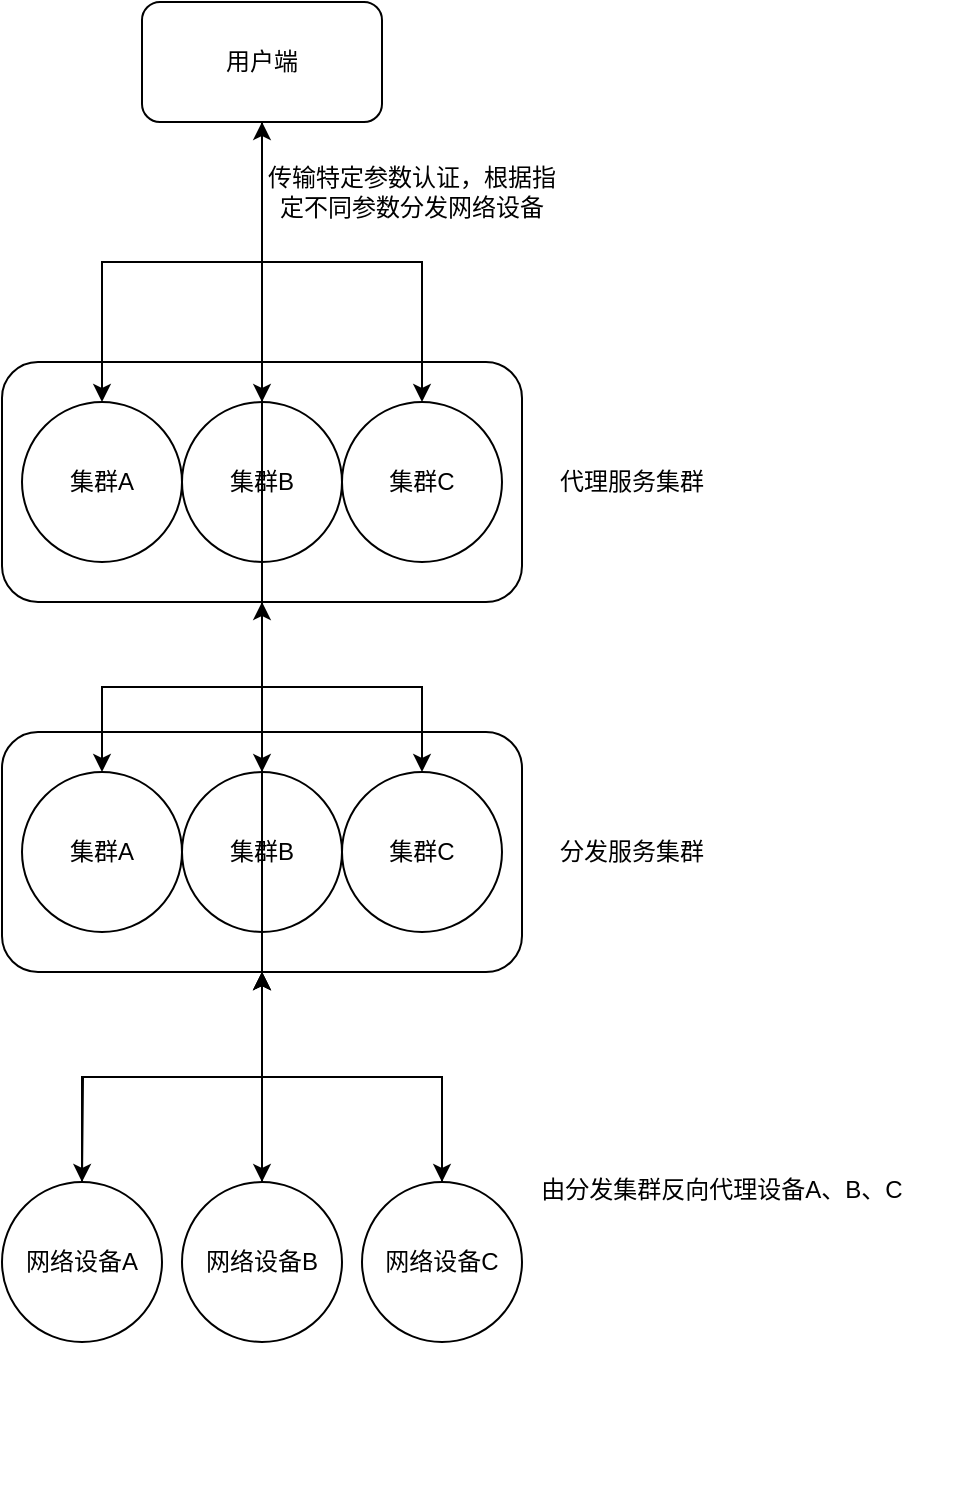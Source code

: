 <mxfile version="22.1.16" type="github">
  <diagram name="第 1 页" id="f_cFx1XjYNlEzQvTlLlT">
    <mxGraphModel dx="1426" dy="793" grid="1" gridSize="10" guides="1" tooltips="1" connect="1" arrows="1" fold="1" page="1" pageScale="1" pageWidth="827" pageHeight="1169" math="0" shadow="0">
      <root>
        <mxCell id="0" />
        <mxCell id="1" parent="0" />
        <mxCell id="B-WvG0rsInp2Hh5-s4Fw-6" value="用户端" style="rounded=1;whiteSpace=wrap;html=1;" vertex="1" parent="1">
          <mxGeometry x="320" y="100" width="120" height="60" as="geometry" />
        </mxCell>
        <mxCell id="B-WvG0rsInp2Hh5-s4Fw-16" value="" style="group" vertex="1" connectable="0" parent="1">
          <mxGeometry x="250" y="280" width="370" height="120" as="geometry" />
        </mxCell>
        <mxCell id="B-WvG0rsInp2Hh5-s4Fw-8" value="" style="rounded=1;whiteSpace=wrap;html=1;" vertex="1" parent="B-WvG0rsInp2Hh5-s4Fw-16">
          <mxGeometry width="260" height="120" as="geometry" />
        </mxCell>
        <mxCell id="B-WvG0rsInp2Hh5-s4Fw-14" value="代理服务集群" style="text;html=1;strokeColor=none;fillColor=none;align=center;verticalAlign=middle;whiteSpace=wrap;rounded=0;" vertex="1" parent="B-WvG0rsInp2Hh5-s4Fw-16">
          <mxGeometry x="260" y="35" width="110" height="50" as="geometry" />
        </mxCell>
        <mxCell id="B-WvG0rsInp2Hh5-s4Fw-15" value="" style="group" vertex="1" connectable="0" parent="B-WvG0rsInp2Hh5-s4Fw-16">
          <mxGeometry x="10" y="20" width="240" height="80" as="geometry" />
        </mxCell>
        <mxCell id="B-WvG0rsInp2Hh5-s4Fw-9" value="集群A&lt;br&gt;" style="ellipse;whiteSpace=wrap;html=1;aspect=fixed;" vertex="1" parent="B-WvG0rsInp2Hh5-s4Fw-15">
          <mxGeometry width="80" height="80" as="geometry" />
        </mxCell>
        <mxCell id="B-WvG0rsInp2Hh5-s4Fw-10" value="集群B" style="ellipse;whiteSpace=wrap;html=1;aspect=fixed;" vertex="1" parent="B-WvG0rsInp2Hh5-s4Fw-15">
          <mxGeometry x="80" width="80" height="80" as="geometry" />
        </mxCell>
        <mxCell id="B-WvG0rsInp2Hh5-s4Fw-11" value="集群C" style="ellipse;whiteSpace=wrap;html=1;aspect=fixed;" vertex="1" parent="B-WvG0rsInp2Hh5-s4Fw-15">
          <mxGeometry x="160" width="80" height="80" as="geometry" />
        </mxCell>
        <mxCell id="B-WvG0rsInp2Hh5-s4Fw-13" style="edgeStyle=orthogonalEdgeStyle;rounded=0;orthogonalLoop=1;jettySize=auto;html=1;exitX=0.5;exitY=1;exitDx=0;exitDy=0;" edge="1" parent="1" source="B-WvG0rsInp2Hh5-s4Fw-6" target="B-WvG0rsInp2Hh5-s4Fw-11">
          <mxGeometry relative="1" as="geometry" />
        </mxCell>
        <mxCell id="B-WvG0rsInp2Hh5-s4Fw-7" style="edgeStyle=orthogonalEdgeStyle;rounded=0;orthogonalLoop=1;jettySize=auto;html=1;entryX=0.5;entryY=0;entryDx=0;entryDy=0;" edge="1" parent="1" source="B-WvG0rsInp2Hh5-s4Fw-6" target="B-WvG0rsInp2Hh5-s4Fw-9">
          <mxGeometry relative="1" as="geometry">
            <mxPoint x="380" y="250" as="targetPoint" />
          </mxGeometry>
        </mxCell>
        <mxCell id="B-WvG0rsInp2Hh5-s4Fw-19" value="" style="group" vertex="1" connectable="0" parent="1">
          <mxGeometry x="380" y="180" width="150" height="30" as="geometry" />
        </mxCell>
        <mxCell id="B-WvG0rsInp2Hh5-s4Fw-17" value="传输特定参数认证，根据指定不同参数分发网络设备" style="text;html=1;strokeColor=none;fillColor=none;align=center;verticalAlign=middle;whiteSpace=wrap;rounded=0;" vertex="1" parent="B-WvG0rsInp2Hh5-s4Fw-19">
          <mxGeometry width="150" height="30" as="geometry" />
        </mxCell>
        <mxCell id="B-WvG0rsInp2Hh5-s4Fw-12" style="edgeStyle=orthogonalEdgeStyle;rounded=0;orthogonalLoop=1;jettySize=auto;html=1;exitX=0.5;exitY=1;exitDx=0;exitDy=0;" edge="1" parent="B-WvG0rsInp2Hh5-s4Fw-19" source="B-WvG0rsInp2Hh5-s4Fw-6" target="B-WvG0rsInp2Hh5-s4Fw-10">
          <mxGeometry relative="1" as="geometry" />
        </mxCell>
        <mxCell id="B-WvG0rsInp2Hh5-s4Fw-21" value="" style="group" vertex="1" connectable="0" parent="1">
          <mxGeometry x="250" y="465" width="370" height="120" as="geometry" />
        </mxCell>
        <mxCell id="B-WvG0rsInp2Hh5-s4Fw-63" style="edgeStyle=orthogonalEdgeStyle;rounded=0;orthogonalLoop=1;jettySize=auto;html=1;exitX=0.5;exitY=1;exitDx=0;exitDy=0;" edge="1" parent="B-WvG0rsInp2Hh5-s4Fw-21" source="B-WvG0rsInp2Hh5-s4Fw-23">
          <mxGeometry relative="1" as="geometry">
            <mxPoint x="40" y="225" as="targetPoint" />
          </mxGeometry>
        </mxCell>
        <mxCell id="B-WvG0rsInp2Hh5-s4Fw-23" value="" style="rounded=1;whiteSpace=wrap;html=1;" vertex="1" parent="B-WvG0rsInp2Hh5-s4Fw-21">
          <mxGeometry width="260" height="120" as="geometry" />
        </mxCell>
        <mxCell id="B-WvG0rsInp2Hh5-s4Fw-24" value="分发服务集群" style="text;html=1;strokeColor=none;fillColor=none;align=center;verticalAlign=middle;whiteSpace=wrap;rounded=0;" vertex="1" parent="B-WvG0rsInp2Hh5-s4Fw-21">
          <mxGeometry x="260" y="35" width="110" height="50" as="geometry" />
        </mxCell>
        <mxCell id="B-WvG0rsInp2Hh5-s4Fw-25" value="" style="group" vertex="1" connectable="0" parent="B-WvG0rsInp2Hh5-s4Fw-21">
          <mxGeometry x="10" y="20" width="240" height="80" as="geometry" />
        </mxCell>
        <mxCell id="B-WvG0rsInp2Hh5-s4Fw-26" value="集群A&lt;br&gt;" style="ellipse;whiteSpace=wrap;html=1;aspect=fixed;" vertex="1" parent="B-WvG0rsInp2Hh5-s4Fw-25">
          <mxGeometry width="80" height="80" as="geometry" />
        </mxCell>
        <mxCell id="B-WvG0rsInp2Hh5-s4Fw-27" value="集群B" style="ellipse;whiteSpace=wrap;html=1;aspect=fixed;" vertex="1" parent="B-WvG0rsInp2Hh5-s4Fw-25">
          <mxGeometry x="80" width="80" height="80" as="geometry" />
        </mxCell>
        <mxCell id="B-WvG0rsInp2Hh5-s4Fw-28" value="集群C" style="ellipse;whiteSpace=wrap;html=1;aspect=fixed;" vertex="1" parent="B-WvG0rsInp2Hh5-s4Fw-25">
          <mxGeometry x="160" width="80" height="80" as="geometry" />
        </mxCell>
        <mxCell id="B-WvG0rsInp2Hh5-s4Fw-38" style="edgeStyle=orthogonalEdgeStyle;rounded=0;orthogonalLoop=1;jettySize=auto;html=1;exitX=0.5;exitY=1;exitDx=0;exitDy=0;entryX=0.5;entryY=0;entryDx=0;entryDy=0;" edge="1" parent="1" source="B-WvG0rsInp2Hh5-s4Fw-8" target="B-WvG0rsInp2Hh5-s4Fw-27">
          <mxGeometry relative="1" as="geometry" />
        </mxCell>
        <mxCell id="B-WvG0rsInp2Hh5-s4Fw-39" style="edgeStyle=orthogonalEdgeStyle;rounded=0;orthogonalLoop=1;jettySize=auto;html=1;exitX=0.5;exitY=1;exitDx=0;exitDy=0;entryX=0.5;entryY=0;entryDx=0;entryDy=0;" edge="1" parent="1" source="B-WvG0rsInp2Hh5-s4Fw-8" target="B-WvG0rsInp2Hh5-s4Fw-26">
          <mxGeometry relative="1" as="geometry" />
        </mxCell>
        <mxCell id="B-WvG0rsInp2Hh5-s4Fw-40" style="edgeStyle=orthogonalEdgeStyle;rounded=0;orthogonalLoop=1;jettySize=auto;html=1;exitX=0.5;exitY=1;exitDx=0;exitDy=0;entryX=0.5;entryY=0;entryDx=0;entryDy=0;" edge="1" parent="1" source="B-WvG0rsInp2Hh5-s4Fw-8" target="B-WvG0rsInp2Hh5-s4Fw-28">
          <mxGeometry relative="1" as="geometry" />
        </mxCell>
        <mxCell id="B-WvG0rsInp2Hh5-s4Fw-57" style="edgeStyle=orthogonalEdgeStyle;rounded=0;orthogonalLoop=1;jettySize=auto;html=1;" edge="1" parent="1" source="B-WvG0rsInp2Hh5-s4Fw-27" target="B-WvG0rsInp2Hh5-s4Fw-8">
          <mxGeometry relative="1" as="geometry" />
        </mxCell>
        <mxCell id="B-WvG0rsInp2Hh5-s4Fw-54" value="网络设备A" style="ellipse;whiteSpace=wrap;html=1;aspect=fixed;" vertex="1" parent="1">
          <mxGeometry x="250" y="690" width="80" height="80" as="geometry" />
        </mxCell>
        <mxCell id="B-WvG0rsInp2Hh5-s4Fw-60" value="" style="edgeStyle=orthogonalEdgeStyle;rounded=0;orthogonalLoop=1;jettySize=auto;html=1;" edge="1" parent="1" source="B-WvG0rsInp2Hh5-s4Fw-55" target="B-WvG0rsInp2Hh5-s4Fw-23">
          <mxGeometry relative="1" as="geometry" />
        </mxCell>
        <mxCell id="B-WvG0rsInp2Hh5-s4Fw-68" style="edgeStyle=orthogonalEdgeStyle;rounded=0;orthogonalLoop=1;jettySize=auto;html=1;exitX=0.5;exitY=0;exitDx=0;exitDy=0;entryX=0.5;entryY=1;entryDx=0;entryDy=0;" edge="1" parent="1" source="B-WvG0rsInp2Hh5-s4Fw-55" target="B-WvG0rsInp2Hh5-s4Fw-6">
          <mxGeometry relative="1" as="geometry" />
        </mxCell>
        <mxCell id="B-WvG0rsInp2Hh5-s4Fw-55" value="网络设备B" style="ellipse;whiteSpace=wrap;html=1;aspect=fixed;" vertex="1" parent="1">
          <mxGeometry x="340" y="690" width="80" height="80" as="geometry" />
        </mxCell>
        <mxCell id="B-WvG0rsInp2Hh5-s4Fw-61" value="" style="edgeStyle=orthogonalEdgeStyle;rounded=0;orthogonalLoop=1;jettySize=auto;html=1;" edge="1" parent="1" source="B-WvG0rsInp2Hh5-s4Fw-56" target="B-WvG0rsInp2Hh5-s4Fw-23">
          <mxGeometry relative="1" as="geometry" />
        </mxCell>
        <mxCell id="B-WvG0rsInp2Hh5-s4Fw-56" value="网络设备C" style="ellipse;whiteSpace=wrap;html=1;aspect=fixed;" vertex="1" parent="1">
          <mxGeometry x="430" y="690" width="80" height="80" as="geometry" />
        </mxCell>
        <mxCell id="B-WvG0rsInp2Hh5-s4Fw-59" style="edgeStyle=orthogonalEdgeStyle;rounded=0;orthogonalLoop=1;jettySize=auto;html=1;" edge="1" parent="1" source="B-WvG0rsInp2Hh5-s4Fw-54" target="B-WvG0rsInp2Hh5-s4Fw-23">
          <mxGeometry relative="1" as="geometry" />
        </mxCell>
        <mxCell id="B-WvG0rsInp2Hh5-s4Fw-62" style="edgeStyle=orthogonalEdgeStyle;rounded=0;orthogonalLoop=1;jettySize=auto;html=1;entryX=0.5;entryY=0;entryDx=0;entryDy=0;" edge="1" parent="1" source="B-WvG0rsInp2Hh5-s4Fw-23" target="B-WvG0rsInp2Hh5-s4Fw-55">
          <mxGeometry relative="1" as="geometry" />
        </mxCell>
        <mxCell id="B-WvG0rsInp2Hh5-s4Fw-64" style="edgeStyle=orthogonalEdgeStyle;rounded=0;orthogonalLoop=1;jettySize=auto;html=1;entryX=0.5;entryY=0;entryDx=0;entryDy=0;" edge="1" parent="1" source="B-WvG0rsInp2Hh5-s4Fw-23" target="B-WvG0rsInp2Hh5-s4Fw-56">
          <mxGeometry relative="1" as="geometry" />
        </mxCell>
        <mxCell id="B-WvG0rsInp2Hh5-s4Fw-67" value="&lt;h1 style=&quot;border-color: var(--border-color); text-align: left;&quot;&gt;&lt;span style=&quot;font-weight: normal;&quot;&gt;&lt;font style=&quot;font-size: 12px;&quot;&gt;由分发集群反向代理设备A、B、C&lt;/font&gt;&lt;/span&gt;&lt;/h1&gt;" style="text;html=1;strokeColor=none;fillColor=none;align=center;verticalAlign=middle;whiteSpace=wrap;rounded=0;" vertex="1" parent="1">
          <mxGeometry x="495" y="660" width="230" height="60" as="geometry" />
        </mxCell>
        <mxCell id="B-WvG0rsInp2Hh5-s4Fw-69" value="&lt;h1 style=&quot;border-color: var(--border-color); text-align: left;&quot;&gt;&lt;br&gt;&lt;/h1&gt;" style="text;html=1;strokeColor=none;fillColor=none;align=center;verticalAlign=middle;whiteSpace=wrap;rounded=0;" vertex="1" parent="1">
          <mxGeometry x="265" y="790" width="230" height="60" as="geometry" />
        </mxCell>
      </root>
    </mxGraphModel>
  </diagram>
</mxfile>
